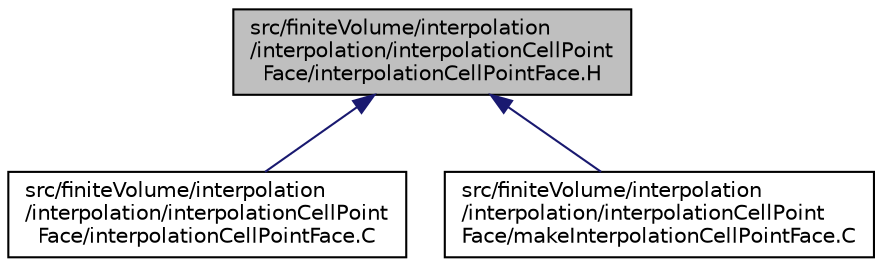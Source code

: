 digraph "src/finiteVolume/interpolation/interpolation/interpolationCellPointFace/interpolationCellPointFace.H"
{
  bgcolor="transparent";
  edge [fontname="Helvetica",fontsize="10",labelfontname="Helvetica",labelfontsize="10"];
  node [fontname="Helvetica",fontsize="10",shape=record];
  Node1 [label="src/finiteVolume/interpolation\l/interpolation/interpolationCellPoint\lFace/interpolationCellPointFace.H",height=0.2,width=0.4,color="black", fillcolor="grey75", style="filled", fontcolor="black"];
  Node1 -> Node2 [dir="back",color="midnightblue",fontsize="10",style="solid",fontname="Helvetica"];
  Node2 [label="src/finiteVolume/interpolation\l/interpolation/interpolationCellPoint\lFace/interpolationCellPointFace.C",height=0.2,width=0.4,color="black",URL="$a05998.html"];
  Node1 -> Node3 [dir="back",color="midnightblue",fontsize="10",style="solid",fontname="Helvetica"];
  Node3 [label="src/finiteVolume/interpolation\l/interpolation/interpolationCellPoint\lFace/makeInterpolationCellPointFace.C",height=0.2,width=0.4,color="black",URL="$a06000.html"];
}
